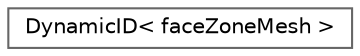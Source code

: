 digraph "Graphical Class Hierarchy"
{
 // LATEX_PDF_SIZE
  bgcolor="transparent";
  edge [fontname=Helvetica,fontsize=10,labelfontname=Helvetica,labelfontsize=10];
  node [fontname=Helvetica,fontsize=10,shape=box,height=0.2,width=0.4];
  rankdir="LR";
  Node0 [id="Node000000",label="DynamicID\< faceZoneMesh \>",height=0.2,width=0.4,color="grey40", fillcolor="white", style="filled",URL="$classFoam_1_1DynamicID.html",tooltip=" "];
}
